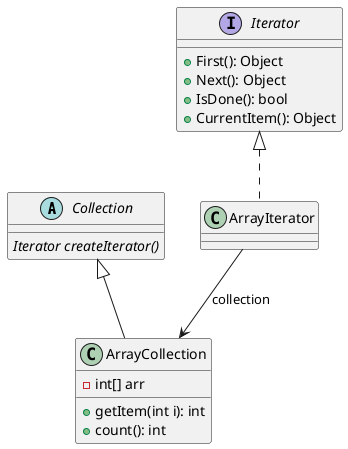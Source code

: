 @startuml
'https://plantuml.com/class-diagram

abstract class Collection{
    {abstract} Iterator createIterator()
}

interface Iterator{
    + First(): Object
    + Next(): Object
    + IsDone(): bool
    + CurrentItem(): Object
}

class ArrayCollection{
    - int[] arr
    + getItem(int i): int
    + count(): int
}


Collection <|-- ArrayCollection

Iterator <|.. ArrayIterator

ArrayIterator --> ArrayCollection : collection

@enduml